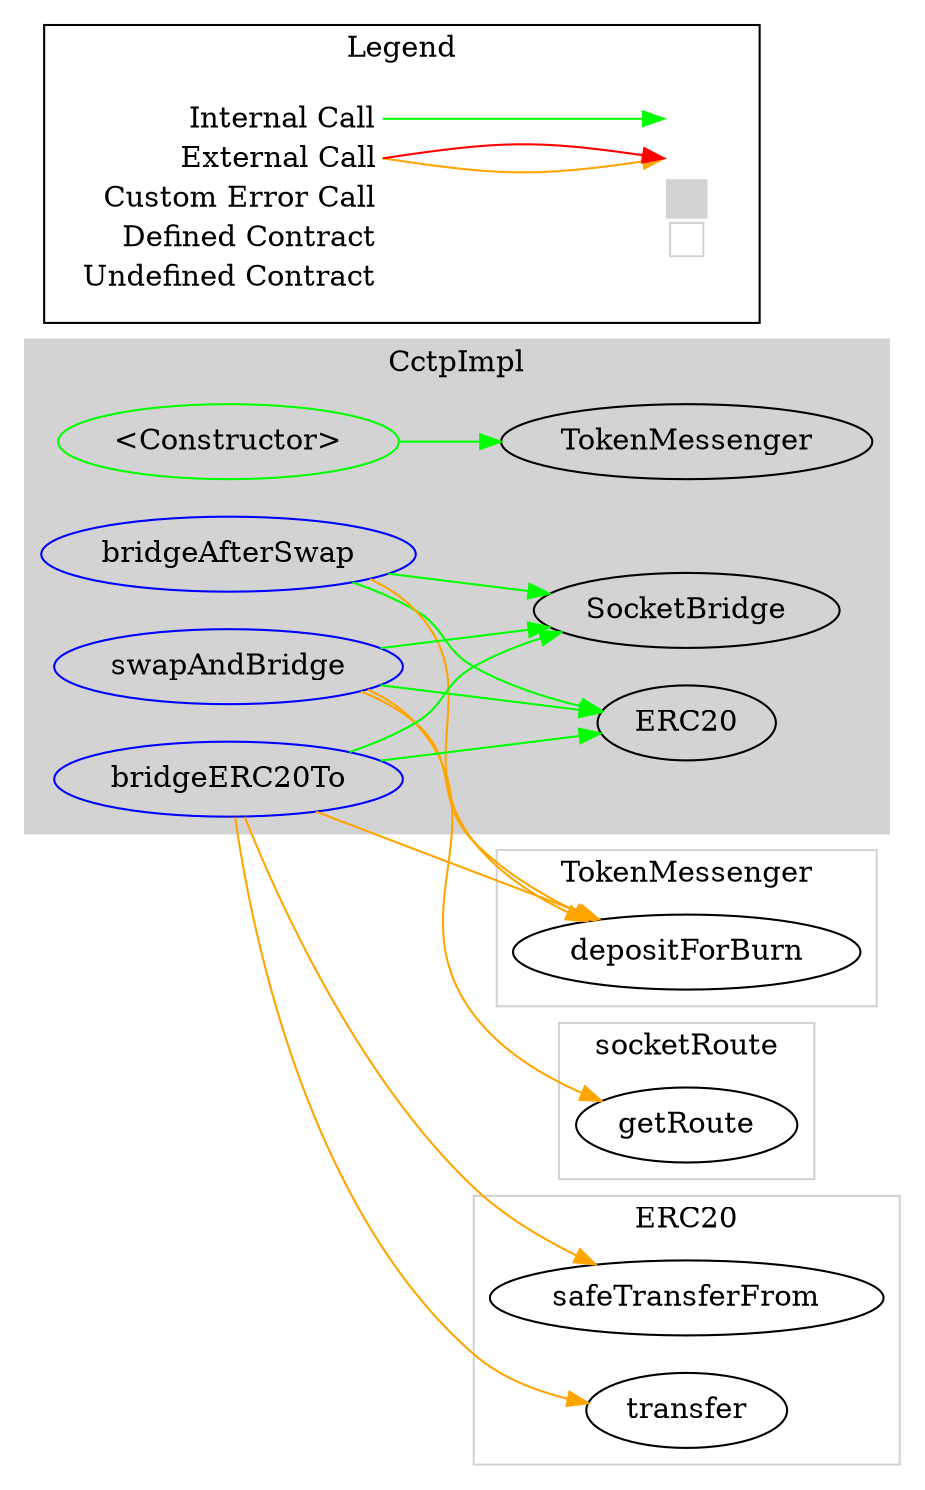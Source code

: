 digraph G {
  graph [ ratio = "auto", page = "100", compound =true ];
subgraph "clusterCctpImpl" {
  graph [ label = "CctpImpl", color = "lightgray", style = "filled", bgcolor = "lightgray" ];
  "CctpImpl.<Constructor>" [ label = "<Constructor>", color = "green" ];
  "CctpImpl.bridgeAfterSwap" [ label = "bridgeAfterSwap", color = "blue" ];
  "CctpImpl.swapAndBridge" [ label = "swapAndBridge", color = "blue" ];
  "CctpImpl.bridgeERC20To" [ label = "bridgeERC20To", color = "blue" ];
  "CctpImpl.TokenMessenger" [ label = "TokenMessenger" ];
  "CctpImpl.ERC20" [ label = "ERC20" ];
  "CctpImpl.SocketBridge" [ label = "SocketBridge" ];
}

subgraph "clusterTokenMessenger" {
  graph [ label = "TokenMessenger", color = "lightgray" ];
  "TokenMessenger.depositForBurn" [ label = "depositForBurn" ];
}

subgraph "clustersocketRoute" {
  graph [ label = "socketRoute", color = "lightgray" ];
  "socketRoute.getRoute" [ label = "getRoute" ];
}

subgraph "clusterERC20" {
  graph [ label = "ERC20", color = "lightgray" ];
  "ERC20.safeTransferFrom" [ label = "safeTransferFrom" ];
  "ERC20.transfer" [ label = "transfer" ];
}

  "CctpImpl.<Constructor>";
  "CctpImpl.TokenMessenger";
  "CctpImpl.bridgeAfterSwap";
  "CctpImpl.ERC20";
  "TokenMessenger.depositForBurn";
  "CctpImpl.SocketBridge";
  "CctpImpl.swapAndBridge";
  "socketRoute.getRoute";
  "CctpImpl.bridgeERC20To";
  "ERC20.safeTransferFrom";
  "ERC20.transfer";
  "CctpImpl.<Constructor>" -> "CctpImpl.TokenMessenger" [ color = "green" ];
  "CctpImpl.bridgeAfterSwap" -> "CctpImpl.ERC20" [ color = "green" ];
  "CctpImpl.bridgeAfterSwap" -> "TokenMessenger.depositForBurn" [ color = "orange" ];
  "CctpImpl.bridgeAfterSwap" -> "CctpImpl.SocketBridge" [ color = "green" ];
  "CctpImpl.swapAndBridge" -> "socketRoute.getRoute" [ color = "orange" ];
  "CctpImpl.swapAndBridge" -> "CctpImpl.ERC20" [ color = "green" ];
  "CctpImpl.swapAndBridge" -> "TokenMessenger.depositForBurn" [ color = "orange" ];
  "CctpImpl.swapAndBridge" -> "CctpImpl.SocketBridge" [ color = "green" ];
  "CctpImpl.bridgeERC20To" -> "CctpImpl.ERC20" [ color = "green" ];
  "CctpImpl.bridgeERC20To" -> "ERC20.safeTransferFrom" [ color = "orange" ];
  "CctpImpl.bridgeERC20To" -> "ERC20.transfer" [ color = "orange" ];
  "CctpImpl.bridgeERC20To" -> "TokenMessenger.depositForBurn" [ color = "orange" ];
  "CctpImpl.bridgeERC20To" -> "CctpImpl.SocketBridge" [ color = "green" ];


rankdir=LR
node [shape=plaintext]
subgraph cluster_01 { 
label = "Legend";
key [label=<<table border="0" cellpadding="2" cellspacing="0" cellborder="0">
  <tr><td align="right" port="i1">Internal Call</td></tr>
  <tr><td align="right" port="i2">External Call</td></tr>
  <tr><td align="right" port="i2">Custom Error Call</td></tr>
  <tr><td align="right" port="i3">Defined Contract</td></tr>
  <tr><td align="right" port="i4">Undefined Contract</td></tr>
  </table>>]
key2 [label=<<table border="0" cellpadding="2" cellspacing="0" cellborder="0">
  <tr><td port="i1">&nbsp;&nbsp;&nbsp;</td></tr>
  <tr><td port="i2">&nbsp;&nbsp;&nbsp;</td></tr>
  <tr><td port="i3" bgcolor="lightgray">&nbsp;&nbsp;&nbsp;</td></tr>
  <tr><td port="i4">
    <table border="1" cellborder="0" cellspacing="0" cellpadding="7" color="lightgray">
      <tr>
       <td></td>
      </tr>
     </table>
  </td></tr>
  </table>>]
key:i1:e -> key2:i1:w [color="green"]
key:i2:e -> key2:i2:w [color="orange"]
key:i2:e -> key2:i2:w [color="red"]
}
}


